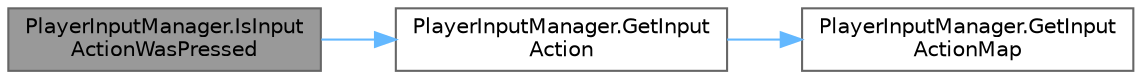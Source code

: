 digraph "PlayerInputManager.IsInputActionWasPressed"
{
 // LATEX_PDF_SIZE
  bgcolor="transparent";
  edge [fontname=Helvetica,fontsize=10,labelfontname=Helvetica,labelfontsize=10];
  node [fontname=Helvetica,fontsize=10,shape=box,height=0.2,width=0.4];
  rankdir="LR";
  Node1 [id="Node000001",label="PlayerInputManager.IsInput\lActionWasPressed",height=0.2,width=0.4,color="gray40", fillcolor="grey60", style="filled", fontcolor="black",tooltip="引数InputActionが押されたか 押された1フレームのみtrueを返す"];
  Node1 -> Node2 [id="edge1_Node000001_Node000002",color="steelblue1",style="solid",tooltip=" "];
  Node2 [id="Node000002",label="PlayerInputManager.GetInput\lAction",height=0.2,width=0.4,color="grey40", fillcolor="white", style="filled",URL="$class_player_input_manager.html#a1620dacc8eae16b7f4b5c677936e224f",tooltip=" "];
  Node2 -> Node3 [id="edge2_Node000002_Node000003",color="steelblue1",style="solid",tooltip=" "];
  Node3 [id="Node000003",label="PlayerInputManager.GetInput\lActionMap",height=0.2,width=0.4,color="grey40", fillcolor="white", style="filled",URL="$class_player_input_manager.html#ad6f7b4ae1de5204e6e682b1094014069",tooltip="引数InputActionMapを取得"];
}
